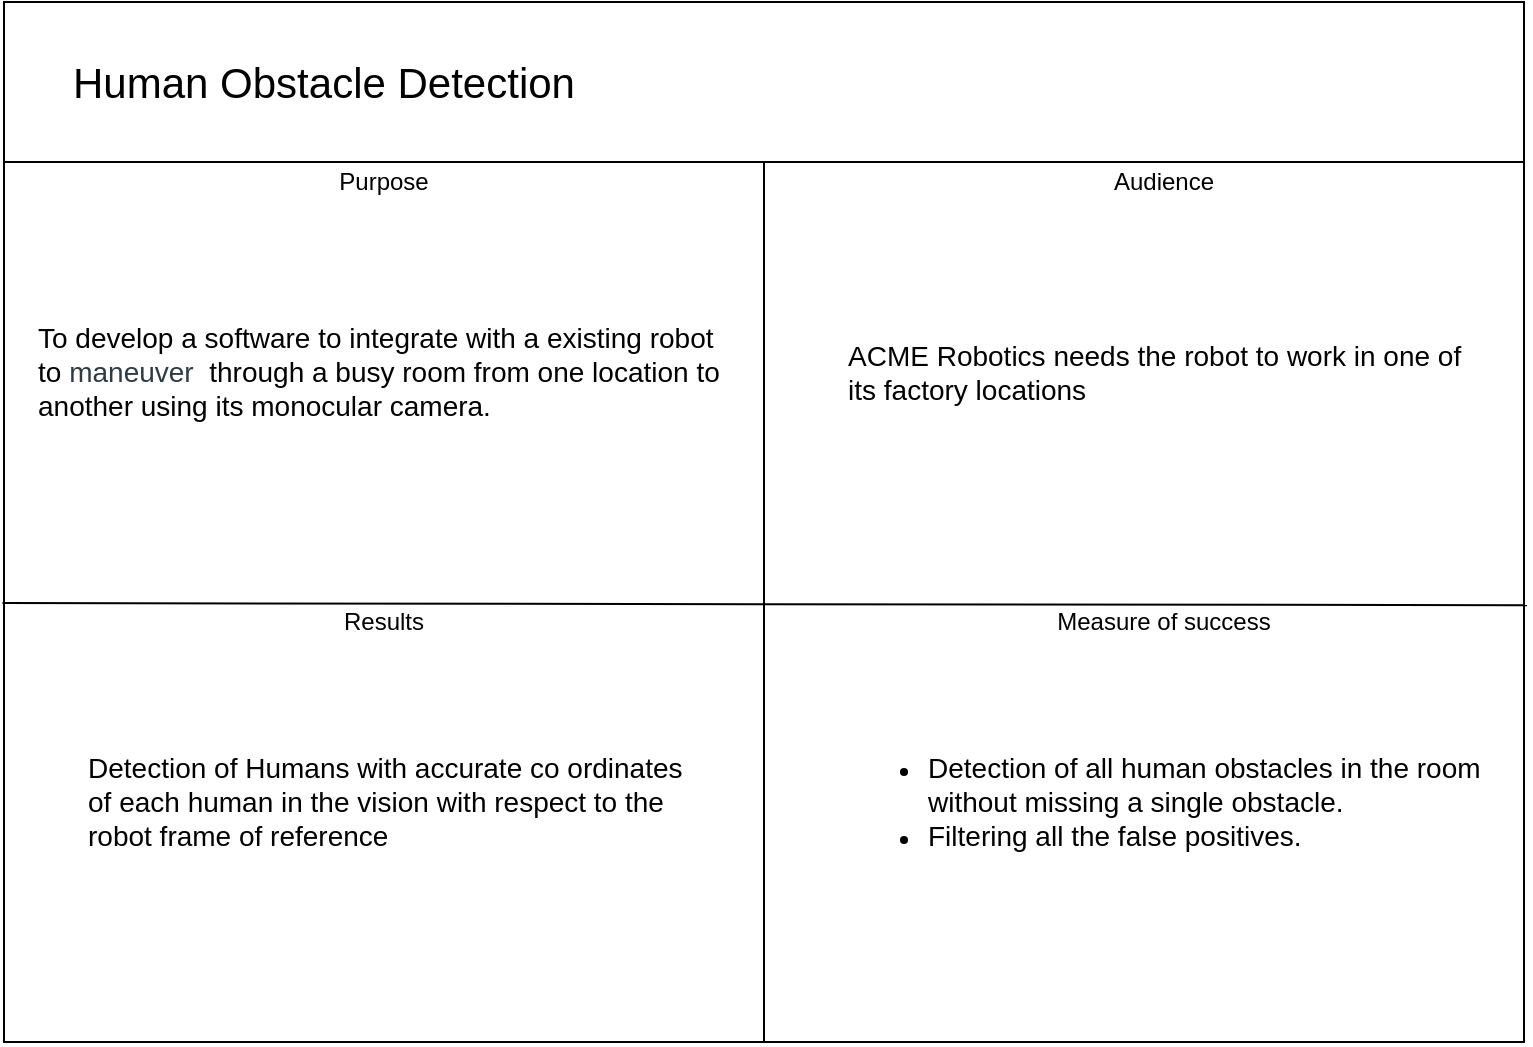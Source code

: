 <mxfile version="14.6.11" type="device"><diagram id="RyN0wuDhhBGC3fo4zvwF" name="Page-1"><mxGraphModel dx="1038" dy="579" grid="1" gridSize="10" guides="1" tooltips="1" connect="1" arrows="1" fold="1" page="1" pageScale="1" pageWidth="827" pageHeight="1169" math="0" shadow="0"><root><mxCell id="0"/><mxCell id="1" parent="0"/><mxCell id="0cyJj7G1QpHeBZOMTpPu-3" value="" style="swimlane;startSize=0;" vertex="1" parent="1"><mxGeometry x="40" y="30" width="760" height="520" as="geometry"/></mxCell><mxCell id="0cyJj7G1QpHeBZOMTpPu-4" value="" style="rounded=0;whiteSpace=wrap;html=1;" vertex="1" parent="0cyJj7G1QpHeBZOMTpPu-3"><mxGeometry width="760" height="80" as="geometry"/></mxCell><mxCell id="0cyJj7G1QpHeBZOMTpPu-9" value="" style="endArrow=none;html=1;entryX=0.5;entryY=1;entryDx=0;entryDy=0;exitX=0.5;exitY=1;exitDx=0;exitDy=0;" edge="1" parent="0cyJj7G1QpHeBZOMTpPu-3" source="0cyJj7G1QpHeBZOMTpPu-3" target="0cyJj7G1QpHeBZOMTpPu-4"><mxGeometry width="50" height="50" relative="1" as="geometry"><mxPoint x="420" y="220" as="sourcePoint"/><mxPoint x="470" y="170" as="targetPoint"/></mxGeometry></mxCell><mxCell id="0cyJj7G1QpHeBZOMTpPu-11" value="&lt;font style=&quot;font-size: 21px&quot;&gt;Human Obstacle Detection&lt;/font&gt;" style="text;html=1;strokeColor=none;fillColor=none;align=center;verticalAlign=middle;whiteSpace=wrap;rounded=0;" vertex="1" parent="0cyJj7G1QpHeBZOMTpPu-3"><mxGeometry x="30" y="30" width="260" height="20" as="geometry"/></mxCell><mxCell id="0cyJj7G1QpHeBZOMTpPu-12" value="Purpose" style="text;html=1;strokeColor=none;fillColor=none;align=center;verticalAlign=middle;whiteSpace=wrap;rounded=0;" vertex="1" parent="0cyJj7G1QpHeBZOMTpPu-3"><mxGeometry x="160" y="80" width="60" height="20" as="geometry"/></mxCell><mxCell id="0cyJj7G1QpHeBZOMTpPu-13" value="Audience" style="text;html=1;strokeColor=none;fillColor=none;align=center;verticalAlign=middle;whiteSpace=wrap;rounded=0;" vertex="1" parent="0cyJj7G1QpHeBZOMTpPu-3"><mxGeometry x="560" y="80" width="40" height="20" as="geometry"/></mxCell><mxCell id="0cyJj7G1QpHeBZOMTpPu-14" value="Results" style="text;html=1;strokeColor=none;fillColor=none;align=center;verticalAlign=middle;whiteSpace=wrap;rounded=0;" vertex="1" parent="0cyJj7G1QpHeBZOMTpPu-3"><mxGeometry x="170" y="300" width="40" height="20" as="geometry"/></mxCell><mxCell id="0cyJj7G1QpHeBZOMTpPu-16" value="Measure of success" style="text;html=1;strokeColor=none;fillColor=none;align=center;verticalAlign=middle;whiteSpace=wrap;rounded=0;" vertex="1" parent="0cyJj7G1QpHeBZOMTpPu-3"><mxGeometry x="520" y="300" width="120" height="20" as="geometry"/></mxCell><mxCell id="0cyJj7G1QpHeBZOMTpPu-17" value="&lt;font style=&quot;font-size: 14px&quot;&gt;To develop a software to integrate with a existing robot to&amp;nbsp;&lt;span id=&quot;docs-internal-guid-76a5afda-7fff-0f58-9ed3-0a8b5872b880&quot;&gt;&lt;span style=&quot;color: rgb(45 , 59 , 69) ; background-color: transparent ; vertical-align: baseline&quot;&gt;maneuver &lt;/span&gt;&lt;/span&gt;&amp;nbsp;through a busy room from one location to another using its monocular camera.&lt;/font&gt;" style="text;html=1;strokeColor=none;fillColor=none;align=left;verticalAlign=middle;whiteSpace=wrap;rounded=0;" vertex="1" parent="0cyJj7G1QpHeBZOMTpPu-3"><mxGeometry x="15" y="150" width="350" height="70" as="geometry"/></mxCell><mxCell id="0cyJj7G1QpHeBZOMTpPu-18" value="&lt;font style=&quot;font-size: 14px&quot;&gt;ACME Robotics needs the robot to work in one of its factory locations&lt;/font&gt;" style="text;html=1;strokeColor=none;fillColor=none;align=left;verticalAlign=middle;whiteSpace=wrap;rounded=0;" vertex="1" parent="0cyJj7G1QpHeBZOMTpPu-3"><mxGeometry x="420" y="155" width="320" height="60" as="geometry"/></mxCell><mxCell id="0cyJj7G1QpHeBZOMTpPu-19" value="&lt;ul&gt;&lt;li&gt;&lt;font style=&quot;font-size: 14px&quot;&gt;Detection of all human obstacles in the room without missing a single obstacle.&lt;/font&gt;&lt;/li&gt;&lt;li&gt;&lt;font style=&quot;font-size: 14px&quot;&gt;Filtering all the false positives.&lt;/font&gt;&lt;/li&gt;&lt;/ul&gt;" style="text;html=1;strokeColor=none;fillColor=none;align=left;verticalAlign=middle;whiteSpace=wrap;rounded=0;" vertex="1" parent="0cyJj7G1QpHeBZOMTpPu-3"><mxGeometry x="420" y="360" width="320" height="80" as="geometry"/></mxCell><mxCell id="0cyJj7G1QpHeBZOMTpPu-20" value="&lt;font style=&quot;font-size: 14px&quot;&gt;Detection of Humans with accurate co ordinates of each human in the vision with respect to the robot frame of reference&lt;/font&gt;" style="text;html=1;strokeColor=none;fillColor=none;align=left;verticalAlign=middle;whiteSpace=wrap;rounded=0;" vertex="1" parent="0cyJj7G1QpHeBZOMTpPu-3"><mxGeometry x="40" y="365" width="300" height="70" as="geometry"/></mxCell><mxCell id="0cyJj7G1QpHeBZOMTpPu-10" value="" style="endArrow=none;html=1;exitX=-0.001;exitY=0.578;exitDx=0;exitDy=0;exitPerimeter=0;entryX=1.002;entryY=0.58;entryDx=0;entryDy=0;entryPerimeter=0;" edge="1" parent="1" source="0cyJj7G1QpHeBZOMTpPu-3" target="0cyJj7G1QpHeBZOMTpPu-3"><mxGeometry width="50" height="50" relative="1" as="geometry"><mxPoint x="460" y="360" as="sourcePoint"/><mxPoint x="510" y="310" as="targetPoint"/></mxGeometry></mxCell></root></mxGraphModel></diagram></mxfile>